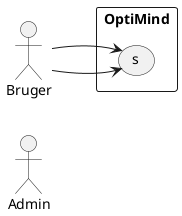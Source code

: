 @startuml 


left to right direction

actor Admin
actor Bruger

rectangle OptiMind{

  Bruger --> (s)
  Bruger --> (s)

}
@enduml
